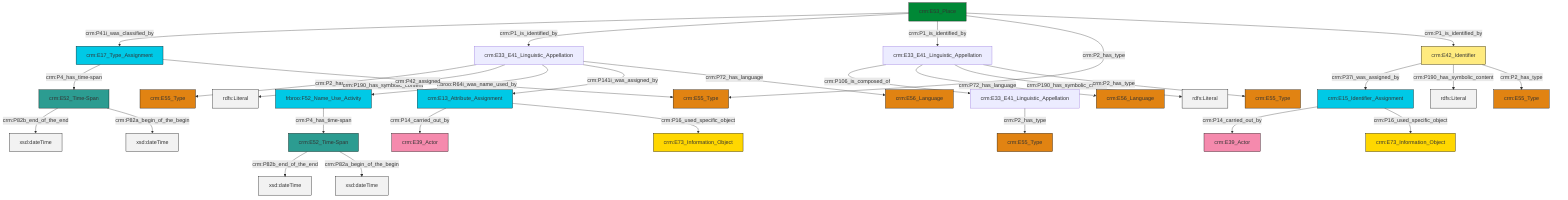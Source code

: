 graph TD
classDef Literal fill:#f2f2f2,stroke:#000000;
classDef CRM_Entity fill:#FFFFFF,stroke:#000000;
classDef Temporal_Entity fill:#00C9E6, stroke:#000000;
classDef Type fill:#E18312, stroke:#000000;
classDef Time-Span fill:#2C9C91, stroke:#000000;
classDef Appellation fill:#FFEB7F, stroke:#000000;
classDef Place fill:#008836, stroke:#000000;
classDef Persistent_Item fill:#B266B2, stroke:#000000;
classDef Conceptual_Object fill:#FFD700, stroke:#000000;
classDef Physical_Thing fill:#D2B48C, stroke:#000000;
classDef Actor fill:#f58aad, stroke:#000000;
classDef PC_Classes fill:#4ce600, stroke:#000000;
classDef Multi fill:#cccccc,stroke:#000000;

4["crm:E13_Attribute_Assignment"]:::Temporal_Entity -->|crm:P14_carried_out_by| 5["crm:E39_Actor"]:::Actor
8["crm:E53_Place"]:::Place -->|crm:P41i_was_classified_by| 2["crm:E17_Type_Assignment"]:::Temporal_Entity
9["crm:E33_E41_Linguistic_Appellation"]:::Default -->|crm:P2_has_type| 10["crm:E55_Type"]:::Type
8["crm:E53_Place"]:::Place -->|crm:P1_is_identified_by| 9["crm:E33_E41_Linguistic_Appellation"]:::Default
13["crm:E33_E41_Linguistic_Appellation"]:::Default -->|crm:P106_is_composed_of| 11["crm:E33_E41_Linguistic_Appellation"]:::Default
14["crm:E52_Time-Span"]:::Time-Span -->|crm:P82b_end_of_the_end| 15[xsd:dateTime]:::Literal
9["crm:E33_E41_Linguistic_Appellation"]:::Default -->|crm:P190_has_symbolic_content| 16[rdfs:Literal]:::Literal
8["crm:E53_Place"]:::Place -->|crm:P1_is_identified_by| 13["crm:E33_E41_Linguistic_Appellation"]:::Default
8["crm:E53_Place"]:::Place -->|crm:P2_has_type| 20["crm:E55_Type"]:::Type
4["crm:E13_Attribute_Assignment"]:::Temporal_Entity -->|crm:P16_used_specific_object| 21["crm:E73_Information_Object"]:::Conceptual_Object
22["crm:E42_Identifier"]:::Appellation -->|crm:P37i_was_assigned_by| 6["crm:E15_Identifier_Assignment"]:::Temporal_Entity
13["crm:E33_E41_Linguistic_Appellation"]:::Default -->|crm:P72_has_language| 23["crm:E56_Language"]:::Type
18["crm:E52_Time-Span"]:::Time-Span -->|crm:P82b_end_of_the_end| 29[xsd:dateTime]:::Literal
11["crm:E33_E41_Linguistic_Appellation"]:::Default -->|crm:P2_has_type| 32["crm:E55_Type"]:::Type
8["crm:E53_Place"]:::Place -->|crm:P1_is_identified_by| 22["crm:E42_Identifier"]:::Appellation
6["crm:E15_Identifier_Assignment"]:::Temporal_Entity -->|crm:P14_carried_out_by| 36["crm:E39_Actor"]:::Actor
9["crm:E33_E41_Linguistic_Appellation"]:::Default -->|frbroo:R64i_was_name_used_by| 25["frbroo:F52_Name_Use_Activity"]:::Temporal_Entity
9["crm:E33_E41_Linguistic_Appellation"]:::Default -->|crm:P141i_was_assigned_by| 4["crm:E13_Attribute_Assignment"]:::Temporal_Entity
2["crm:E17_Type_Assignment"]:::Temporal_Entity -->|crm:P4_has_time-span| 18["crm:E52_Time-Span"]:::Time-Span
13["crm:E33_E41_Linguistic_Appellation"]:::Default -->|crm:P190_has_symbolic_content| 40[rdfs:Literal]:::Literal
18["crm:E52_Time-Span"]:::Time-Span -->|crm:P82a_begin_of_the_begin| 42[xsd:dateTime]:::Literal
13["crm:E33_E41_Linguistic_Appellation"]:::Default -->|crm:P2_has_type| 30["crm:E55_Type"]:::Type
6["crm:E15_Identifier_Assignment"]:::Temporal_Entity -->|crm:P16_used_specific_object| 0["crm:E73_Information_Object"]:::Conceptual_Object
22["crm:E42_Identifier"]:::Appellation -->|crm:P190_has_symbolic_content| 46[rdfs:Literal]:::Literal
2["crm:E17_Type_Assignment"]:::Temporal_Entity -->|crm:P42_assigned| 20["crm:E55_Type"]:::Type
25["frbroo:F52_Name_Use_Activity"]:::Temporal_Entity -->|crm:P4_has_time-span| 14["crm:E52_Time-Span"]:::Time-Span
9["crm:E33_E41_Linguistic_Appellation"]:::Default -->|crm:P72_has_language| 49["crm:E56_Language"]:::Type
14["crm:E52_Time-Span"]:::Time-Span -->|crm:P82a_begin_of_the_begin| 52[xsd:dateTime]:::Literal
22["crm:E42_Identifier"]:::Appellation -->|crm:P2_has_type| 27["crm:E55_Type"]:::Type